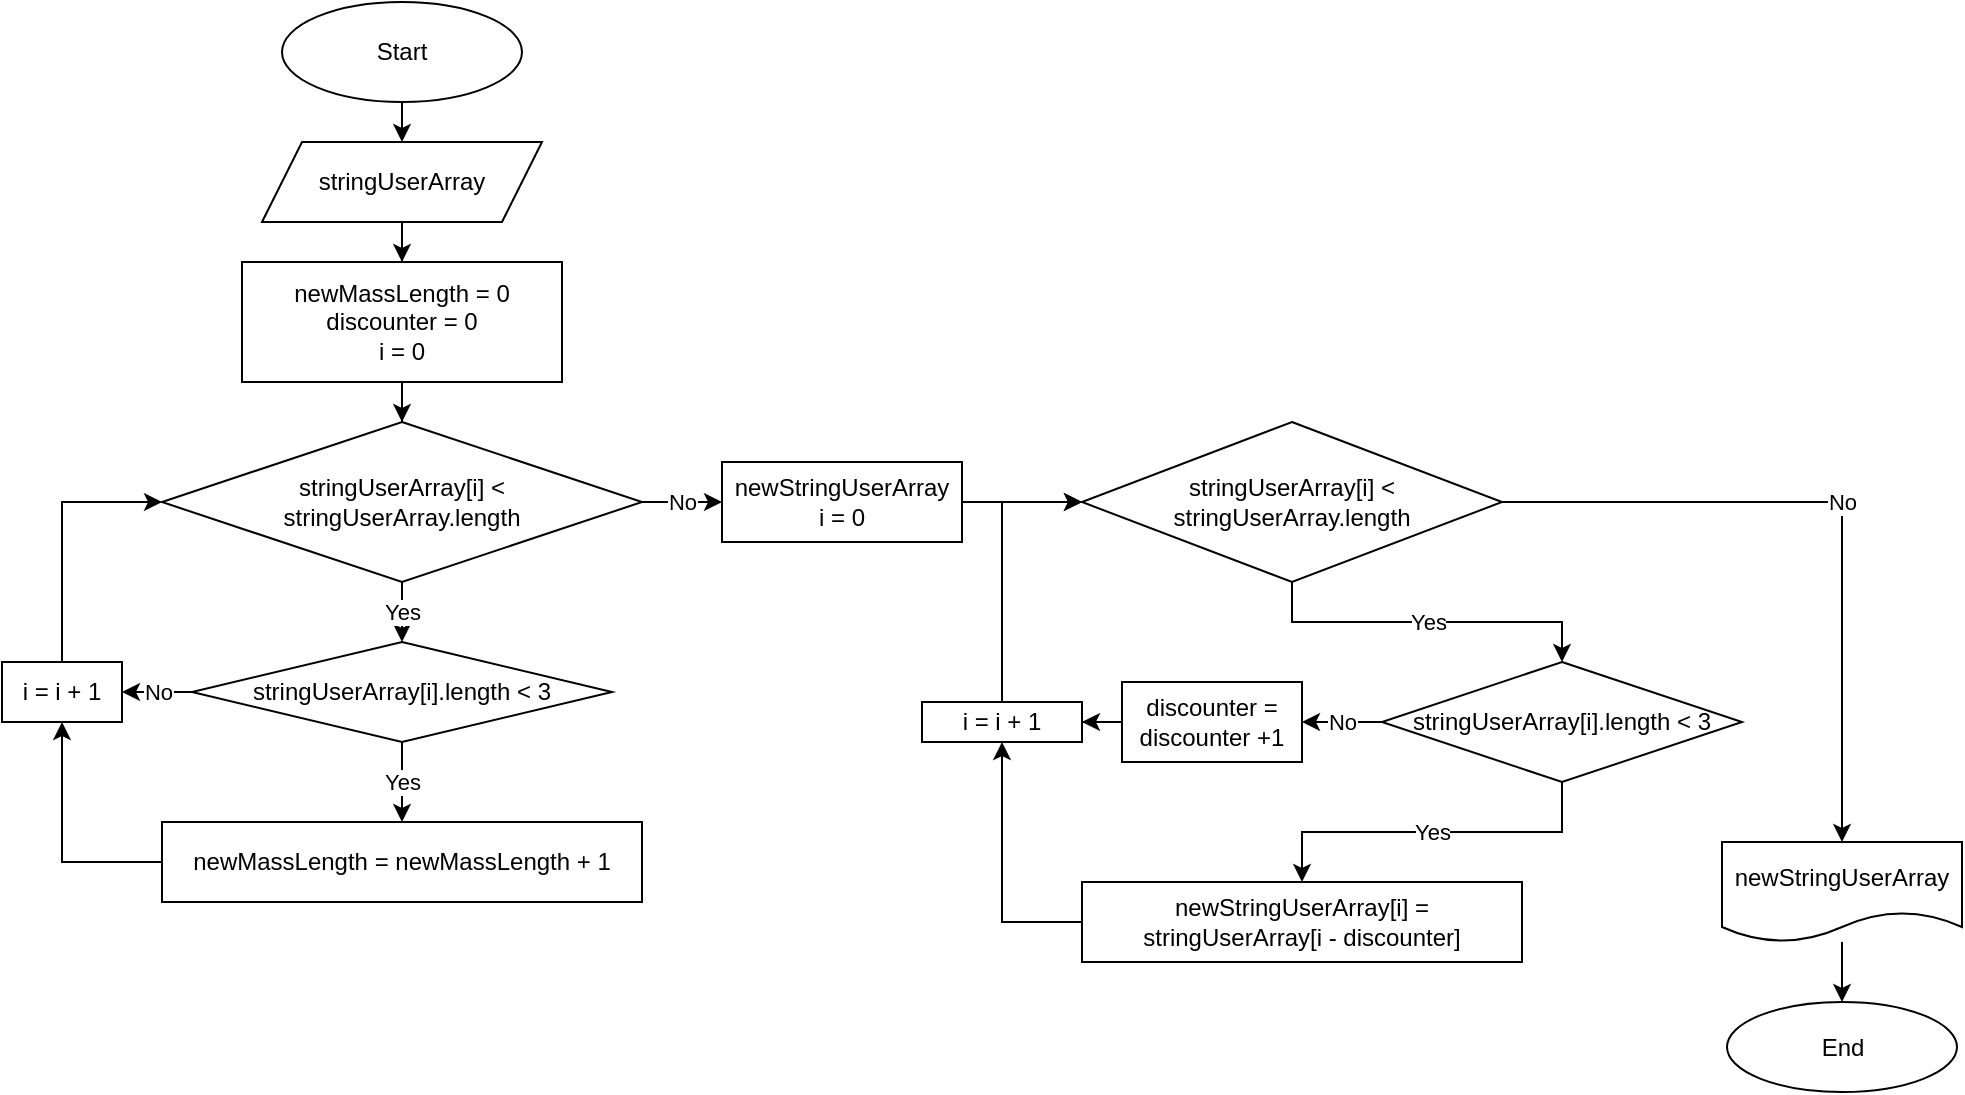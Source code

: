 <mxfile version="21.6.9" type="device">
  <diagram name="Страница — 1" id="fOeqWv1grr2BtNENK1ls">
    <mxGraphModel dx="1055" dy="616" grid="1" gridSize="10" guides="1" tooltips="1" connect="1" arrows="1" fold="1" page="1" pageScale="1" pageWidth="827" pageHeight="1169" math="0" shadow="0">
      <root>
        <mxCell id="0" />
        <mxCell id="1" parent="0" />
        <mxCell id="32oih4IGfr19H81L-pNr-3" style="edgeStyle=orthogonalEdgeStyle;rounded=0;orthogonalLoop=1;jettySize=auto;html=1;exitX=0.5;exitY=1;exitDx=0;exitDy=0;" edge="1" parent="1" source="32oih4IGfr19H81L-pNr-1">
          <mxGeometry relative="1" as="geometry">
            <mxPoint x="390" y="70" as="targetPoint" />
          </mxGeometry>
        </mxCell>
        <mxCell id="32oih4IGfr19H81L-pNr-1" value="Start" style="ellipse;whiteSpace=wrap;html=1;" vertex="1" parent="1">
          <mxGeometry x="330" width="120" height="50" as="geometry" />
        </mxCell>
        <mxCell id="32oih4IGfr19H81L-pNr-5" value="" style="edgeStyle=orthogonalEdgeStyle;rounded=0;orthogonalLoop=1;jettySize=auto;html=1;" edge="1" parent="1" source="32oih4IGfr19H81L-pNr-2" target="32oih4IGfr19H81L-pNr-4">
          <mxGeometry relative="1" as="geometry" />
        </mxCell>
        <mxCell id="32oih4IGfr19H81L-pNr-2" value="stringUserArray" style="shape=parallelogram;perimeter=parallelogramPerimeter;whiteSpace=wrap;html=1;fixedSize=1;" vertex="1" parent="1">
          <mxGeometry x="320" y="70" width="140" height="40" as="geometry" />
        </mxCell>
        <mxCell id="32oih4IGfr19H81L-pNr-8" value="" style="edgeStyle=orthogonalEdgeStyle;rounded=0;orthogonalLoop=1;jettySize=auto;html=1;" edge="1" parent="1" source="32oih4IGfr19H81L-pNr-4" target="32oih4IGfr19H81L-pNr-7">
          <mxGeometry relative="1" as="geometry" />
        </mxCell>
        <mxCell id="32oih4IGfr19H81L-pNr-4" value="newMassLength = 0&lt;br&gt;discounter = 0&lt;br&gt;i = 0" style="whiteSpace=wrap;html=1;" vertex="1" parent="1">
          <mxGeometry x="310" y="130" width="160" height="60" as="geometry" />
        </mxCell>
        <mxCell id="32oih4IGfr19H81L-pNr-10" value="Yes" style="edgeStyle=orthogonalEdgeStyle;rounded=0;orthogonalLoop=1;jettySize=auto;html=1;" edge="1" parent="1" source="32oih4IGfr19H81L-pNr-7" target="32oih4IGfr19H81L-pNr-9">
          <mxGeometry relative="1" as="geometry" />
        </mxCell>
        <mxCell id="32oih4IGfr19H81L-pNr-12" value="No" style="edgeStyle=orthogonalEdgeStyle;rounded=0;orthogonalLoop=1;jettySize=auto;html=1;" edge="1" parent="1" source="32oih4IGfr19H81L-pNr-7" target="32oih4IGfr19H81L-pNr-11">
          <mxGeometry relative="1" as="geometry" />
        </mxCell>
        <mxCell id="32oih4IGfr19H81L-pNr-7" value="stringUserArray[i] &amp;lt; &lt;br&gt;stringUserArray.length" style="rhombus;whiteSpace=wrap;html=1;" vertex="1" parent="1">
          <mxGeometry x="270" y="210" width="240" height="80" as="geometry" />
        </mxCell>
        <mxCell id="32oih4IGfr19H81L-pNr-14" value="Yes" style="edgeStyle=orthogonalEdgeStyle;rounded=0;orthogonalLoop=1;jettySize=auto;html=1;" edge="1" parent="1" source="32oih4IGfr19H81L-pNr-9" target="32oih4IGfr19H81L-pNr-13">
          <mxGeometry relative="1" as="geometry" />
        </mxCell>
        <mxCell id="32oih4IGfr19H81L-pNr-16" value="No" style="edgeStyle=orthogonalEdgeStyle;rounded=0;orthogonalLoop=1;jettySize=auto;html=1;" edge="1" parent="1" source="32oih4IGfr19H81L-pNr-9" target="32oih4IGfr19H81L-pNr-15">
          <mxGeometry relative="1" as="geometry" />
        </mxCell>
        <mxCell id="32oih4IGfr19H81L-pNr-9" value="stringUserArray[i].length &amp;lt; 3" style="rhombus;whiteSpace=wrap;html=1;" vertex="1" parent="1">
          <mxGeometry x="285" y="320" width="210" height="50" as="geometry" />
        </mxCell>
        <mxCell id="32oih4IGfr19H81L-pNr-20" value="" style="edgeStyle=orthogonalEdgeStyle;rounded=0;orthogonalLoop=1;jettySize=auto;html=1;" edge="1" parent="1" source="32oih4IGfr19H81L-pNr-11" target="32oih4IGfr19H81L-pNr-19">
          <mxGeometry relative="1" as="geometry" />
        </mxCell>
        <mxCell id="32oih4IGfr19H81L-pNr-11" value="newStringUserArray&lt;br&gt;i = 0" style="whiteSpace=wrap;html=1;" vertex="1" parent="1">
          <mxGeometry x="550" y="230" width="120" height="40" as="geometry" />
        </mxCell>
        <mxCell id="32oih4IGfr19H81L-pNr-17" style="edgeStyle=orthogonalEdgeStyle;rounded=0;orthogonalLoop=1;jettySize=auto;html=1;entryX=0.5;entryY=1;entryDx=0;entryDy=0;" edge="1" parent="1" source="32oih4IGfr19H81L-pNr-13" target="32oih4IGfr19H81L-pNr-15">
          <mxGeometry relative="1" as="geometry" />
        </mxCell>
        <mxCell id="32oih4IGfr19H81L-pNr-13" value="newMassLength = newMassLength + 1" style="whiteSpace=wrap;html=1;" vertex="1" parent="1">
          <mxGeometry x="270" y="410" width="240" height="40" as="geometry" />
        </mxCell>
        <mxCell id="32oih4IGfr19H81L-pNr-18" style="edgeStyle=orthogonalEdgeStyle;rounded=0;orthogonalLoop=1;jettySize=auto;html=1;exitX=0.5;exitY=0;exitDx=0;exitDy=0;entryX=0;entryY=0.5;entryDx=0;entryDy=0;" edge="1" parent="1" source="32oih4IGfr19H81L-pNr-15" target="32oih4IGfr19H81L-pNr-7">
          <mxGeometry relative="1" as="geometry" />
        </mxCell>
        <mxCell id="32oih4IGfr19H81L-pNr-15" value="i = i + 1" style="whiteSpace=wrap;html=1;" vertex="1" parent="1">
          <mxGeometry x="190" y="330" width="60" height="30" as="geometry" />
        </mxCell>
        <mxCell id="32oih4IGfr19H81L-pNr-22" value="Yes" style="edgeStyle=orthogonalEdgeStyle;rounded=0;orthogonalLoop=1;jettySize=auto;html=1;" edge="1" parent="1" source="32oih4IGfr19H81L-pNr-19" target="32oih4IGfr19H81L-pNr-21">
          <mxGeometry relative="1" as="geometry" />
        </mxCell>
        <mxCell id="32oih4IGfr19H81L-pNr-36" value="No" style="edgeStyle=orthogonalEdgeStyle;rounded=0;orthogonalLoop=1;jettySize=auto;html=1;entryX=0.5;entryY=0;entryDx=0;entryDy=0;" edge="1" parent="1" source="32oih4IGfr19H81L-pNr-19" target="32oih4IGfr19H81L-pNr-32">
          <mxGeometry relative="1" as="geometry" />
        </mxCell>
        <mxCell id="32oih4IGfr19H81L-pNr-19" value="stringUserArray[i] &amp;lt;&lt;br style=&quot;border-color: var(--border-color);&quot;&gt;stringUserArray.length" style="rhombus;whiteSpace=wrap;html=1;" vertex="1" parent="1">
          <mxGeometry x="730" y="210" width="210" height="80" as="geometry" />
        </mxCell>
        <mxCell id="32oih4IGfr19H81L-pNr-24" value="Yes" style="edgeStyle=orthogonalEdgeStyle;rounded=0;orthogonalLoop=1;jettySize=auto;html=1;" edge="1" parent="1" source="32oih4IGfr19H81L-pNr-21" target="32oih4IGfr19H81L-pNr-23">
          <mxGeometry relative="1" as="geometry" />
        </mxCell>
        <mxCell id="32oih4IGfr19H81L-pNr-26" value="No" style="edgeStyle=orthogonalEdgeStyle;rounded=0;orthogonalLoop=1;jettySize=auto;html=1;" edge="1" parent="1" source="32oih4IGfr19H81L-pNr-21" target="32oih4IGfr19H81L-pNr-25">
          <mxGeometry relative="1" as="geometry" />
        </mxCell>
        <mxCell id="32oih4IGfr19H81L-pNr-21" value="stringUserArray[i].length &amp;lt; 3" style="rhombus;whiteSpace=wrap;html=1;" vertex="1" parent="1">
          <mxGeometry x="880" y="330" width="180" height="60" as="geometry" />
        </mxCell>
        <mxCell id="32oih4IGfr19H81L-pNr-29" style="edgeStyle=orthogonalEdgeStyle;rounded=0;orthogonalLoop=1;jettySize=auto;html=1;entryX=0.5;entryY=1;entryDx=0;entryDy=0;" edge="1" parent="1" source="32oih4IGfr19H81L-pNr-23" target="32oih4IGfr19H81L-pNr-27">
          <mxGeometry relative="1" as="geometry">
            <Array as="points">
              <mxPoint x="690" y="460" />
            </Array>
          </mxGeometry>
        </mxCell>
        <mxCell id="32oih4IGfr19H81L-pNr-23" value="newStringUserArray[i] = stringUserArray[i - discounter]" style="whiteSpace=wrap;html=1;" vertex="1" parent="1">
          <mxGeometry x="730" y="440" width="220" height="40" as="geometry" />
        </mxCell>
        <mxCell id="32oih4IGfr19H81L-pNr-28" value="" style="edgeStyle=orthogonalEdgeStyle;rounded=0;orthogonalLoop=1;jettySize=auto;html=1;" edge="1" parent="1" source="32oih4IGfr19H81L-pNr-25" target="32oih4IGfr19H81L-pNr-27">
          <mxGeometry relative="1" as="geometry" />
        </mxCell>
        <mxCell id="32oih4IGfr19H81L-pNr-25" value="discounter = discounter +1" style="whiteSpace=wrap;html=1;" vertex="1" parent="1">
          <mxGeometry x="750" y="340" width="90" height="40" as="geometry" />
        </mxCell>
        <mxCell id="32oih4IGfr19H81L-pNr-31" style="edgeStyle=orthogonalEdgeStyle;rounded=0;orthogonalLoop=1;jettySize=auto;html=1;exitX=0.5;exitY=0;exitDx=0;exitDy=0;entryX=0;entryY=0.5;entryDx=0;entryDy=0;" edge="1" parent="1" source="32oih4IGfr19H81L-pNr-27" target="32oih4IGfr19H81L-pNr-19">
          <mxGeometry relative="1" as="geometry" />
        </mxCell>
        <mxCell id="32oih4IGfr19H81L-pNr-27" value="i = i + 1" style="whiteSpace=wrap;html=1;" vertex="1" parent="1">
          <mxGeometry x="650" y="350" width="80" height="20" as="geometry" />
        </mxCell>
        <mxCell id="32oih4IGfr19H81L-pNr-35" value="" style="edgeStyle=orthogonalEdgeStyle;rounded=0;orthogonalLoop=1;jettySize=auto;html=1;" edge="1" parent="1" source="32oih4IGfr19H81L-pNr-32" target="32oih4IGfr19H81L-pNr-34">
          <mxGeometry relative="1" as="geometry" />
        </mxCell>
        <mxCell id="32oih4IGfr19H81L-pNr-32" value="newStringUserArray" style="shape=document;whiteSpace=wrap;html=1;boundedLbl=1;" vertex="1" parent="1">
          <mxGeometry x="1050" y="420" width="120" height="50" as="geometry" />
        </mxCell>
        <mxCell id="32oih4IGfr19H81L-pNr-34" value="End" style="ellipse;whiteSpace=wrap;html=1;" vertex="1" parent="1">
          <mxGeometry x="1052.5" y="500" width="115" height="45" as="geometry" />
        </mxCell>
      </root>
    </mxGraphModel>
  </diagram>
</mxfile>
